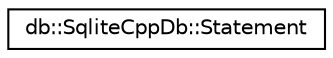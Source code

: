 digraph "Graphical Class Hierarchy"
{
 // LATEX_PDF_SIZE
  edge [fontname="Helvetica",fontsize="10",labelfontname="Helvetica",labelfontsize="10"];
  node [fontname="Helvetica",fontsize="10",shape=record];
  rankdir="LR";
  Node0 [label="db::SqliteCppDb::Statement",height=0.2,width=0.4,color="black", fillcolor="white", style="filled",URL="$classdb_1_1SqliteCppDb_1_1Statement.html",tooltip="Wrapper for SQLiteCpp::Statement."];
}
